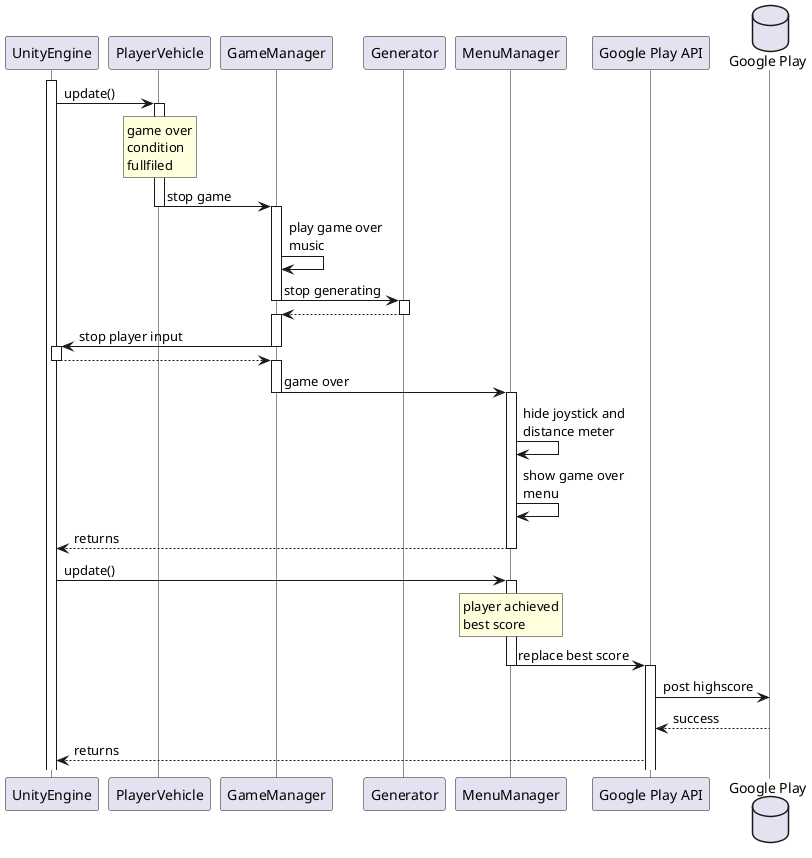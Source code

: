 @startuml
'https://plantuml.com/sequence-diagram

skinparam lifelineStrategy solid
participant UnityEngine
activate UnityEngine
UnityEngine -> PlayerVehicle ++: update()
rnote over PlayerVehicle: game over\ncondition\nfullfiled

PlayerVehicle -> GameManager --++: stop game

GameManager -> GameManager: play game over\nmusic
GameManager -> Generator--++: stop generating
GameManager <-- Generator--++:

GameManager -> UnityEngine--++: stop player input
GameManager <-- UnityEngine--++:

GameManager -> MenuManager --++: game over
MenuManager -> MenuManager : hide joystick and\ndistance meter
MenuManager -> MenuManager : show game over\nmenu
'GameManager <-- MenuManager --++:
'GameManager --> PlayerVehicle--++:
'PlayerVehicle --> UnityEngine--:
MenuManager --> UnityEngine--: returns
UnityEngine -> MenuManager ++: update()
rnote over MenuManager: player achieved\nbest score
MenuManager -> "Google Play API" --++: replace best score
database "Google Play"
"Google Play API" -> "Google Play": post highscore
"Google Play API" <-- "Google Play": success
"Google Play API" --> UnityEngine: returns


@enduml

